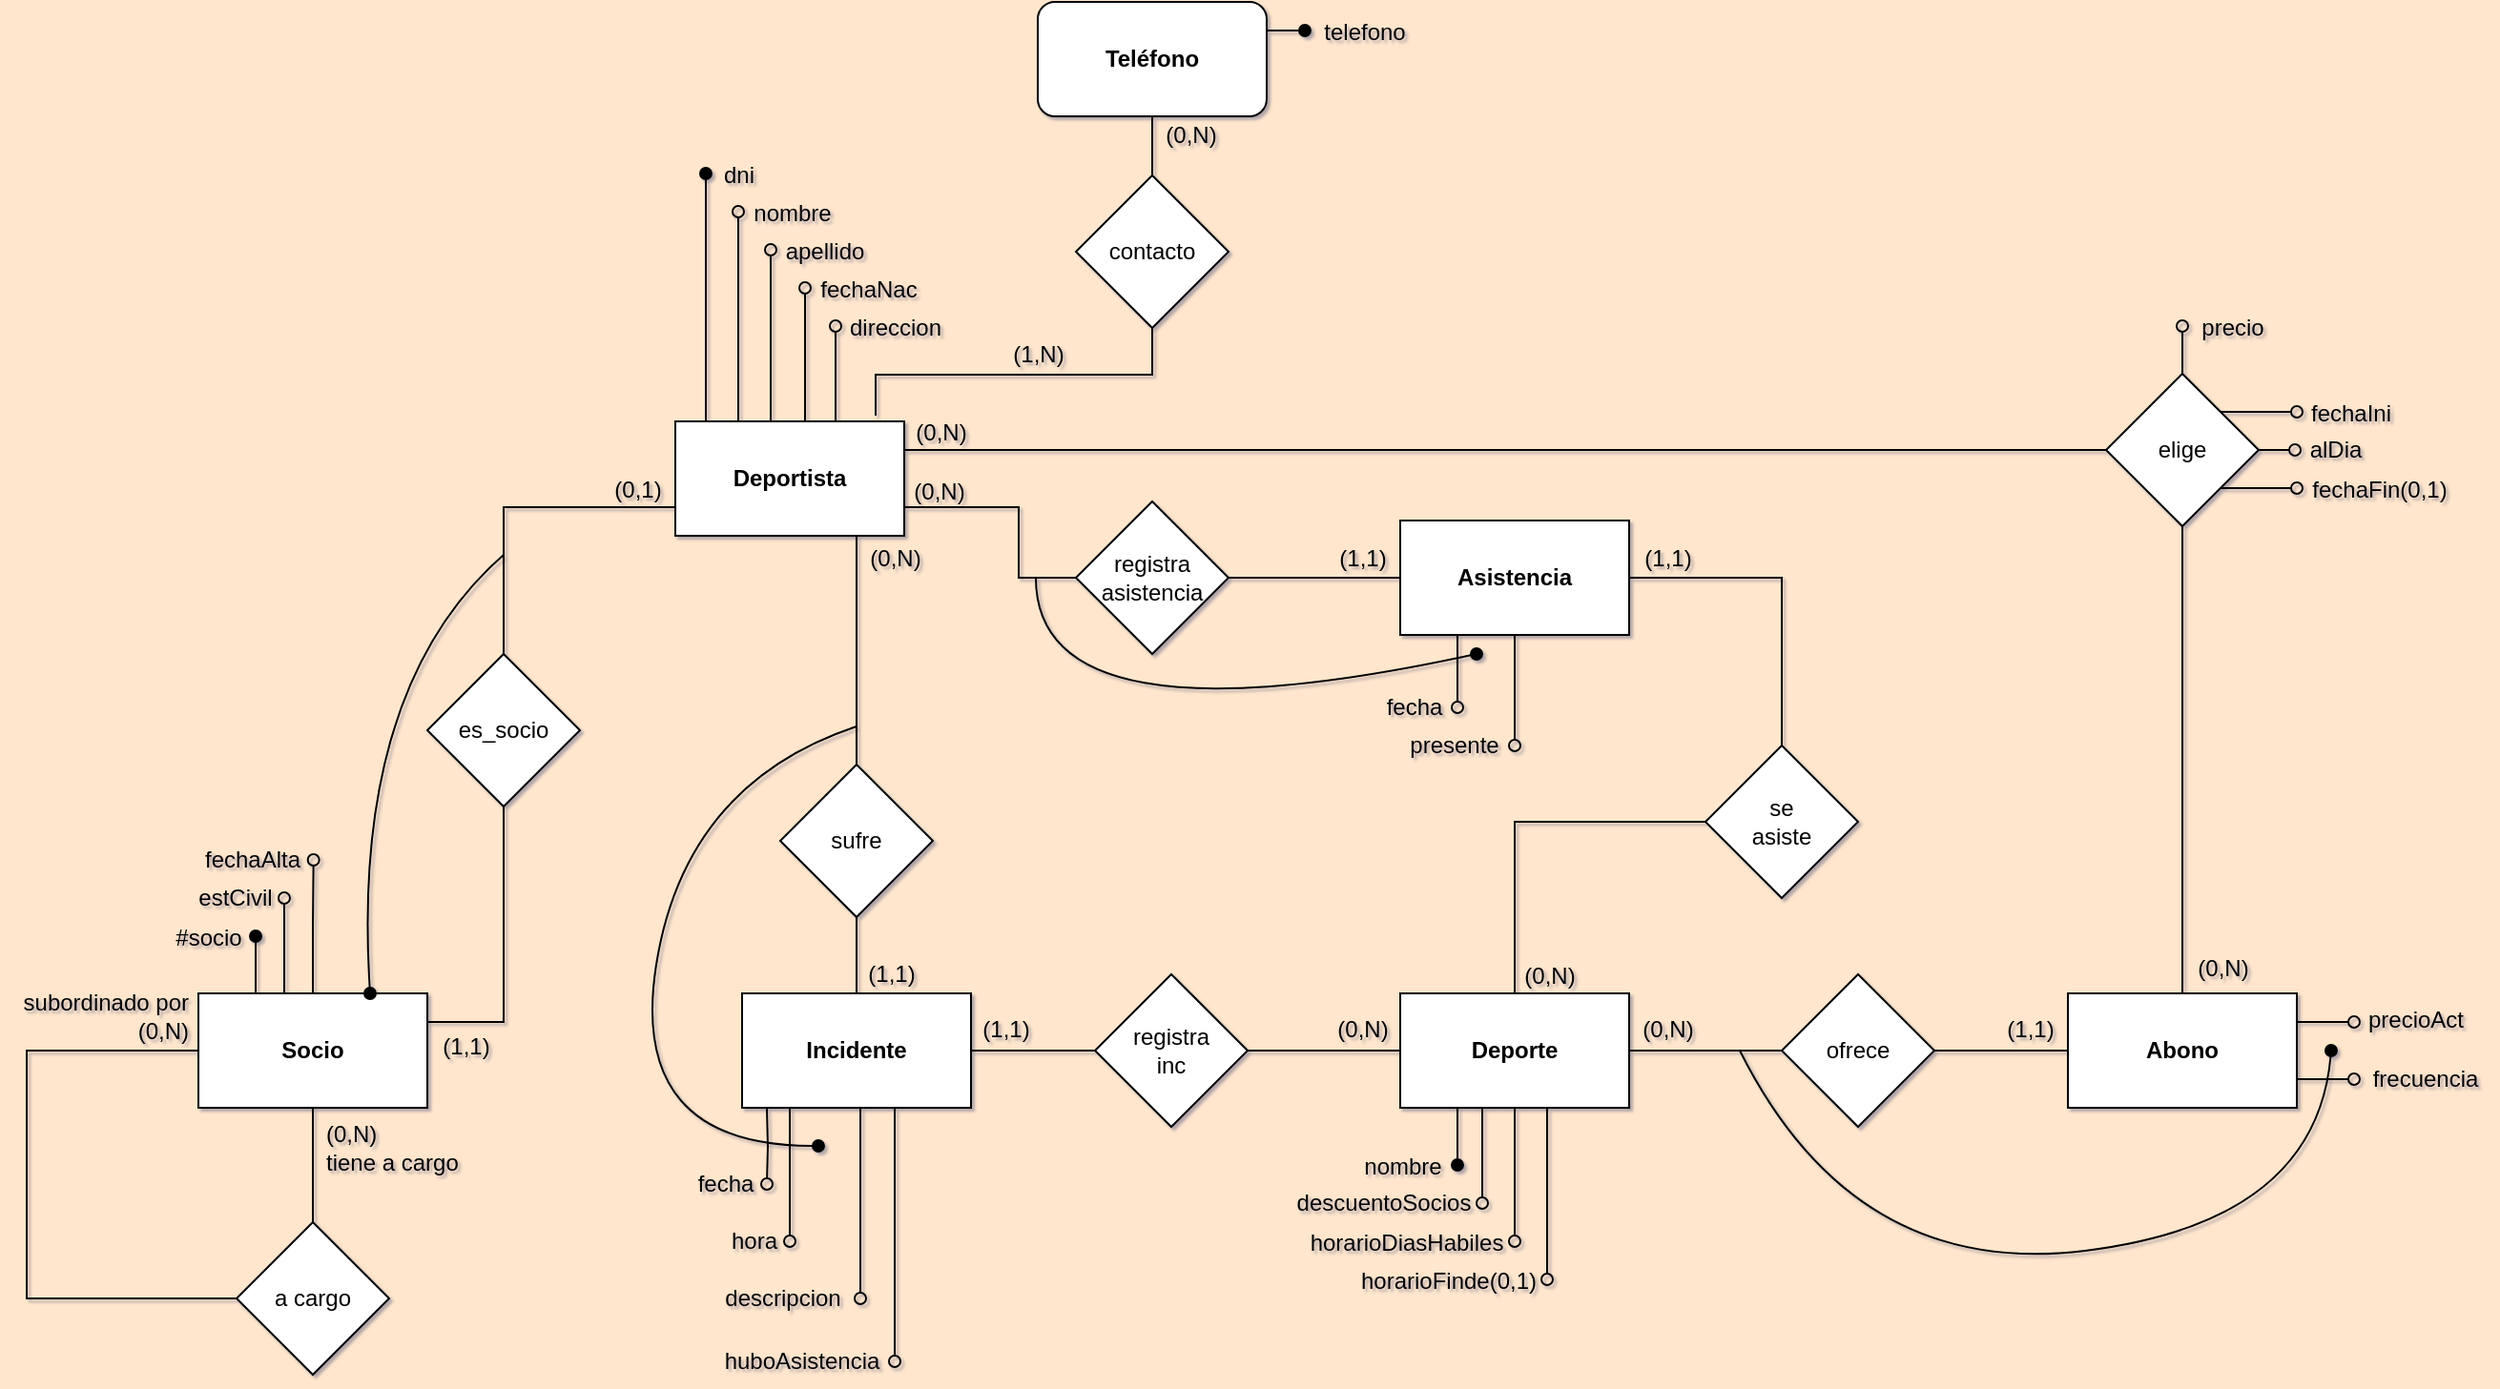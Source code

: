 <mxfile version="17.4.5" type="github">
  <diagram id="aZ-RkdxX37te03Kyhl2v" name="Page-1">
    <mxGraphModel dx="1695" dy="1696" grid="1" gridSize="10" guides="1" tooltips="1" connect="1" arrows="1" fold="1" page="1" pageScale="1" pageWidth="827" pageHeight="1169" background="#FFE6CC" math="0" shadow="1">
      <root>
        <mxCell id="0" />
        <mxCell id="1" parent="0" />
        <mxCell id="NjkIJJx4XkOsDXoigJjG-4" style="edgeStyle=orthogonalEdgeStyle;rounded=0;orthogonalLoop=1;jettySize=auto;html=1;exitX=0.5;exitY=1;exitDx=0;exitDy=0;entryX=0.5;entryY=0;entryDx=0;entryDy=0;endArrow=none;endFill=0;" parent="1" source="NjkIJJx4XkOsDXoigJjG-1" target="NjkIJJx4XkOsDXoigJjG-2" edge="1">
          <mxGeometry relative="1" as="geometry" />
        </mxCell>
        <mxCell id="NjkIJJx4XkOsDXoigJjG-64" style="edgeStyle=orthogonalEdgeStyle;rounded=0;orthogonalLoop=1;jettySize=auto;html=1;exitX=0.25;exitY=0;exitDx=0;exitDy=0;endArrow=oval;endFill=1;" parent="1" source="NjkIJJx4XkOsDXoigJjG-1" edge="1">
          <mxGeometry relative="1" as="geometry">
            <mxPoint x="80" y="90" as="targetPoint" />
          </mxGeometry>
        </mxCell>
        <mxCell id="NjkIJJx4XkOsDXoigJjG-66" style="edgeStyle=orthogonalEdgeStyle;rounded=0;orthogonalLoop=1;jettySize=auto;html=1;exitX=0.5;exitY=0;exitDx=0;exitDy=0;endArrow=oval;endFill=0;" parent="1" edge="1">
          <mxGeometry relative="1" as="geometry">
            <mxPoint x="95" y="70" as="targetPoint" />
            <mxPoint x="95" y="120" as="sourcePoint" />
          </mxGeometry>
        </mxCell>
        <mxCell id="NjkIJJx4XkOsDXoigJjG-67" style="edgeStyle=orthogonalEdgeStyle;rounded=0;orthogonalLoop=1;jettySize=auto;html=1;exitX=0.5;exitY=0;exitDx=0;exitDy=0;endArrow=oval;endFill=0;" parent="1" source="NjkIJJx4XkOsDXoigJjG-1" edge="1">
          <mxGeometry relative="1" as="geometry">
            <mxPoint x="110.333" y="50" as="targetPoint" />
          </mxGeometry>
        </mxCell>
        <mxCell id="NjkIJJx4XkOsDXoigJjG-1" value="Socio" style="rounded=0;whiteSpace=wrap;html=1;fontStyle=1" parent="1" vertex="1">
          <mxGeometry x="50" y="120" width="120" height="60" as="geometry" />
        </mxCell>
        <mxCell id="NjkIJJx4XkOsDXoigJjG-3" style="edgeStyle=orthogonalEdgeStyle;rounded=0;orthogonalLoop=1;jettySize=auto;html=1;exitX=0;exitY=0.5;exitDx=0;exitDy=0;entryX=0;entryY=0.5;entryDx=0;entryDy=0;endArrow=none;endFill=0;" parent="1" source="NjkIJJx4XkOsDXoigJjG-2" target="NjkIJJx4XkOsDXoigJjG-1" edge="1">
          <mxGeometry relative="1" as="geometry">
            <Array as="points">
              <mxPoint x="-40" y="280" />
              <mxPoint x="-40" y="150" />
            </Array>
          </mxGeometry>
        </mxCell>
        <mxCell id="NjkIJJx4XkOsDXoigJjG-2" value="a cargo" style="rhombus;whiteSpace=wrap;html=1;" parent="1" vertex="1">
          <mxGeometry x="70" y="240" width="80" height="80" as="geometry" />
        </mxCell>
        <mxCell id="NjkIJJx4XkOsDXoigJjG-19" style="edgeStyle=orthogonalEdgeStyle;rounded=0;orthogonalLoop=1;jettySize=auto;html=1;exitX=1;exitY=0.5;exitDx=0;exitDy=0;entryX=0;entryY=0.5;entryDx=0;entryDy=0;endArrow=none;endFill=0;" parent="1" source="NjkIJJx4XkOsDXoigJjG-5" target="NjkIJJx4XkOsDXoigJjG-18" edge="1">
          <mxGeometry relative="1" as="geometry" />
        </mxCell>
        <mxCell id="NjkIJJx4XkOsDXoigJjG-73" style="edgeStyle=orthogonalEdgeStyle;rounded=0;orthogonalLoop=1;jettySize=auto;html=1;exitX=0.25;exitY=1;exitDx=0;exitDy=0;endArrow=oval;endFill=1;" parent="1" source="NjkIJJx4XkOsDXoigJjG-5" edge="1">
          <mxGeometry relative="1" as="geometry">
            <mxPoint x="710" y="210" as="targetPoint" />
          </mxGeometry>
        </mxCell>
        <mxCell id="NjkIJJx4XkOsDXoigJjG-74" style="edgeStyle=orthogonalEdgeStyle;rounded=0;orthogonalLoop=1;jettySize=auto;html=1;exitX=0.5;exitY=1;exitDx=0;exitDy=0;endArrow=oval;endFill=0;" parent="1" edge="1">
          <mxGeometry relative="1" as="geometry">
            <mxPoint x="723" y="230" as="targetPoint" />
            <mxPoint x="723" y="180" as="sourcePoint" />
          </mxGeometry>
        </mxCell>
        <mxCell id="NjkIJJx4XkOsDXoigJjG-76" style="edgeStyle=orthogonalEdgeStyle;rounded=0;orthogonalLoop=1;jettySize=auto;html=1;exitX=0.5;exitY=1;exitDx=0;exitDy=0;endArrow=oval;endFill=0;" parent="1" source="NjkIJJx4XkOsDXoigJjG-5" edge="1">
          <mxGeometry relative="1" as="geometry">
            <mxPoint x="740" y="250" as="targetPoint" />
          </mxGeometry>
        </mxCell>
        <mxCell id="NjkIJJx4XkOsDXoigJjG-77" style="edgeStyle=orthogonalEdgeStyle;rounded=0;orthogonalLoop=1;jettySize=auto;html=1;exitX=0.75;exitY=1;exitDx=0;exitDy=0;endArrow=oval;endFill=0;" parent="1" edge="1">
          <mxGeometry relative="1" as="geometry">
            <mxPoint x="757" y="270" as="targetPoint" />
            <mxPoint x="757" y="180" as="sourcePoint" />
          </mxGeometry>
        </mxCell>
        <mxCell id="NjkIJJx4XkOsDXoigJjG-5" value="Deporte" style="rounded=0;whiteSpace=wrap;html=1;fontStyle=1" parent="1" vertex="1">
          <mxGeometry x="680" y="120" width="120" height="60" as="geometry" />
        </mxCell>
        <mxCell id="NjkIJJx4XkOsDXoigJjG-33" style="edgeStyle=orthogonalEdgeStyle;rounded=0;orthogonalLoop=1;jettySize=auto;html=1;exitX=0.25;exitY=0;exitDx=0;exitDy=0;endArrow=oval;endFill=0;" parent="1" edge="1">
          <mxGeometry relative="1" as="geometry">
            <mxPoint x="333" y="-290" as="targetPoint" />
            <mxPoint x="333" y="-180" as="sourcePoint" />
          </mxGeometry>
        </mxCell>
        <mxCell id="NjkIJJx4XkOsDXoigJjG-34" style="edgeStyle=orthogonalEdgeStyle;rounded=0;orthogonalLoop=1;jettySize=auto;html=1;exitX=0.5;exitY=0;exitDx=0;exitDy=0;endArrow=oval;endFill=0;" parent="1" edge="1">
          <mxGeometry relative="1" as="geometry">
            <mxPoint x="350" y="-270" as="targetPoint" />
            <mxPoint x="350" y="-180" as="sourcePoint" />
          </mxGeometry>
        </mxCell>
        <mxCell id="NjkIJJx4XkOsDXoigJjG-35" style="edgeStyle=orthogonalEdgeStyle;rounded=0;orthogonalLoop=1;jettySize=auto;html=1;exitX=0.75;exitY=0;exitDx=0;exitDy=0;endArrow=oval;endFill=0;" parent="1" edge="1">
          <mxGeometry relative="1" as="geometry">
            <mxPoint x="368" y="-250" as="targetPoint" />
            <mxPoint x="368" y="-180" as="sourcePoint" />
          </mxGeometry>
        </mxCell>
        <mxCell id="NjkIJJx4XkOsDXoigJjG-36" style="edgeStyle=orthogonalEdgeStyle;rounded=0;orthogonalLoop=1;jettySize=auto;html=1;exitX=0.75;exitY=0;exitDx=0;exitDy=0;endArrow=oval;endFill=0;" parent="1" edge="1">
          <mxGeometry relative="1" as="geometry">
            <mxPoint x="384" y="-230" as="targetPoint" />
            <mxPoint x="384" y="-180" as="sourcePoint" />
          </mxGeometry>
        </mxCell>
        <mxCell id="NjkIJJx4XkOsDXoigJjG-39" style="edgeStyle=orthogonalEdgeStyle;rounded=0;orthogonalLoop=1;jettySize=auto;html=1;exitX=0.25;exitY=0;exitDx=0;exitDy=0;endArrow=oval;endFill=1;" parent="1" edge="1">
          <mxGeometry relative="1" as="geometry">
            <mxPoint x="316" y="-310" as="targetPoint" />
            <mxPoint x="316" y="-180" as="sourcePoint" />
          </mxGeometry>
        </mxCell>
        <mxCell id="gW_TF46UO1nkRzbtnkVs-7" style="edgeStyle=orthogonalEdgeStyle;rounded=0;orthogonalLoop=1;jettySize=auto;html=1;exitX=1;exitY=0.75;exitDx=0;exitDy=0;entryX=0;entryY=0.5;entryDx=0;entryDy=0;endArrow=none;endFill=0;" parent="1" source="NjkIJJx4XkOsDXoigJjG-6" target="gW_TF46UO1nkRzbtnkVs-5" edge="1">
          <mxGeometry relative="1" as="geometry">
            <Array as="points">
              <mxPoint x="480" y="-135" />
              <mxPoint x="480" y="-98" />
            </Array>
          </mxGeometry>
        </mxCell>
        <mxCell id="Ja-qtVXMCbz8KBWNLJAP-2" style="edgeStyle=orthogonalEdgeStyle;rounded=0;orthogonalLoop=1;jettySize=auto;html=1;exitX=0;exitY=0.75;exitDx=0;exitDy=0;entryX=0.5;entryY=0;entryDx=0;entryDy=0;endArrow=none;endFill=0;" parent="1" source="NjkIJJx4XkOsDXoigJjG-6" target="Ja-qtVXMCbz8KBWNLJAP-1" edge="1">
          <mxGeometry relative="1" as="geometry" />
        </mxCell>
        <mxCell id="NjkIJJx4XkOsDXoigJjG-6" value="Deportista" style="rounded=0;whiteSpace=wrap;html=1;fontStyle=1" parent="1" vertex="1">
          <mxGeometry x="300" y="-180" width="120" height="60" as="geometry" />
        </mxCell>
        <mxCell id="NjkIJJx4XkOsDXoigJjG-16" style="edgeStyle=orthogonalEdgeStyle;rounded=0;orthogonalLoop=1;jettySize=auto;html=1;entryX=1;entryY=0.25;entryDx=0;entryDy=0;endArrow=none;endFill=0;exitX=0;exitY=0.5;exitDx=0;exitDy=0;" parent="1" source="NjkIJJx4XkOsDXoigJjG-21" target="NjkIJJx4XkOsDXoigJjG-6" edge="1">
          <mxGeometry relative="1" as="geometry">
            <mxPoint x="800" y="-150" as="sourcePoint" />
          </mxGeometry>
        </mxCell>
        <mxCell id="NjkIJJx4XkOsDXoigJjG-84" style="edgeStyle=orthogonalEdgeStyle;rounded=0;orthogonalLoop=1;jettySize=auto;html=1;exitX=1;exitY=0.25;exitDx=0;exitDy=0;endArrow=oval;endFill=0;" parent="1" source="NjkIJJx4XkOsDXoigJjG-17" edge="1">
          <mxGeometry relative="1" as="geometry">
            <mxPoint x="1180" y="135" as="targetPoint" />
          </mxGeometry>
        </mxCell>
        <mxCell id="NjkIJJx4XkOsDXoigJjG-85" style="edgeStyle=orthogonalEdgeStyle;rounded=0;orthogonalLoop=1;jettySize=auto;html=1;exitX=1;exitY=0.75;exitDx=0;exitDy=0;endArrow=oval;endFill=0;" parent="1" source="NjkIJJx4XkOsDXoigJjG-17" edge="1">
          <mxGeometry relative="1" as="geometry">
            <mxPoint x="1180" y="165" as="targetPoint" />
          </mxGeometry>
        </mxCell>
        <mxCell id="NjkIJJx4XkOsDXoigJjG-17" value="Abono" style="rounded=0;whiteSpace=wrap;html=1;fontStyle=1" parent="1" vertex="1">
          <mxGeometry x="1030" y="120" width="120" height="60" as="geometry" />
        </mxCell>
        <mxCell id="NjkIJJx4XkOsDXoigJjG-20" style="edgeStyle=orthogonalEdgeStyle;rounded=0;orthogonalLoop=1;jettySize=auto;html=1;exitX=1;exitY=0.5;exitDx=0;exitDy=0;entryX=0;entryY=0.5;entryDx=0;entryDy=0;endArrow=none;endFill=0;" parent="1" source="NjkIJJx4XkOsDXoigJjG-18" target="NjkIJJx4XkOsDXoigJjG-17" edge="1">
          <mxGeometry relative="1" as="geometry" />
        </mxCell>
        <mxCell id="NjkIJJx4XkOsDXoigJjG-18" value="ofrece" style="rhombus;whiteSpace=wrap;html=1;" parent="1" vertex="1">
          <mxGeometry x="880" y="110" width="80" height="80" as="geometry" />
        </mxCell>
        <mxCell id="NjkIJJx4XkOsDXoigJjG-23" style="edgeStyle=orthogonalEdgeStyle;rounded=0;orthogonalLoop=1;jettySize=auto;html=1;exitX=0.5;exitY=1;exitDx=0;exitDy=0;entryX=0.5;entryY=0;entryDx=0;entryDy=0;endArrow=none;endFill=0;" parent="1" source="NjkIJJx4XkOsDXoigJjG-21" target="NjkIJJx4XkOsDXoigJjG-17" edge="1">
          <mxGeometry relative="1" as="geometry" />
        </mxCell>
        <mxCell id="gW_TF46UO1nkRzbtnkVs-27" style="edgeStyle=orthogonalEdgeStyle;rounded=0;orthogonalLoop=1;jettySize=auto;html=1;exitX=1;exitY=0;exitDx=0;exitDy=0;endArrow=oval;endFill=0;" parent="1" source="NjkIJJx4XkOsDXoigJjG-21" edge="1">
          <mxGeometry relative="1" as="geometry">
            <mxPoint x="1150" y="-185" as="targetPoint" />
          </mxGeometry>
        </mxCell>
        <mxCell id="gW_TF46UO1nkRzbtnkVs-30" style="edgeStyle=orthogonalEdgeStyle;rounded=0;orthogonalLoop=1;jettySize=auto;html=1;exitX=1;exitY=1;exitDx=0;exitDy=0;endArrow=oval;endFill=0;" parent="1" source="NjkIJJx4XkOsDXoigJjG-21" edge="1">
          <mxGeometry relative="1" as="geometry">
            <mxPoint x="1150" y="-145" as="targetPoint" />
          </mxGeometry>
        </mxCell>
        <mxCell id="gW_TF46UO1nkRzbtnkVs-32" style="edgeStyle=orthogonalEdgeStyle;rounded=0;orthogonalLoop=1;jettySize=auto;html=1;exitX=1;exitY=0.5;exitDx=0;exitDy=0;entryX=0.017;entryY=1.45;entryDx=0;entryDy=0;entryPerimeter=0;endArrow=oval;endFill=0;" parent="1" source="NjkIJJx4XkOsDXoigJjG-21" target="gW_TF46UO1nkRzbtnkVs-29" edge="1">
          <mxGeometry relative="1" as="geometry" />
        </mxCell>
        <mxCell id="mlXwN7vqcNlJ6GEvy8nh-1" style="edgeStyle=orthogonalEdgeStyle;rounded=0;orthogonalLoop=1;jettySize=auto;html=1;exitX=0.5;exitY=0;exitDx=0;exitDy=0;endArrow=oval;endFill=0;" edge="1" parent="1" source="NjkIJJx4XkOsDXoigJjG-21">
          <mxGeometry relative="1" as="geometry">
            <mxPoint x="1090" y="-230" as="targetPoint" />
          </mxGeometry>
        </mxCell>
        <mxCell id="NjkIJJx4XkOsDXoigJjG-21" value="elige" style="rhombus;whiteSpace=wrap;html=1;" parent="1" vertex="1">
          <mxGeometry x="1050" y="-205" width="80" height="80" as="geometry" />
        </mxCell>
        <mxCell id="NjkIJJx4XkOsDXoigJjG-29" style="edgeStyle=orthogonalEdgeStyle;rounded=0;orthogonalLoop=1;jettySize=auto;html=1;exitX=1;exitY=0.5;exitDx=0;exitDy=0;entryX=0;entryY=0.5;entryDx=0;entryDy=0;endArrow=none;endFill=0;" parent="1" source="NjkIJJx4XkOsDXoigJjG-24" target="NjkIJJx4XkOsDXoigJjG-28" edge="1">
          <mxGeometry relative="1" as="geometry" />
        </mxCell>
        <mxCell id="NjkIJJx4XkOsDXoigJjG-48" style="edgeStyle=orthogonalEdgeStyle;rounded=0;orthogonalLoop=1;jettySize=auto;html=1;exitX=0.25;exitY=1;exitDx=0;exitDy=0;endArrow=oval;endFill=0;" parent="1" edge="1">
          <mxGeometry relative="1" as="geometry">
            <mxPoint x="348" y="220" as="targetPoint" />
            <mxPoint x="348" y="180" as="sourcePoint" />
          </mxGeometry>
        </mxCell>
        <mxCell id="NjkIJJx4XkOsDXoigJjG-49" style="edgeStyle=orthogonalEdgeStyle;rounded=0;orthogonalLoop=1;jettySize=auto;html=1;exitX=0.5;exitY=1;exitDx=0;exitDy=0;endArrow=oval;endFill=0;" parent="1" edge="1">
          <mxGeometry relative="1" as="geometry">
            <mxPoint x="360" y="250" as="targetPoint" />
            <mxPoint x="360" y="180" as="sourcePoint" />
          </mxGeometry>
        </mxCell>
        <mxCell id="NjkIJJx4XkOsDXoigJjG-50" style="edgeStyle=orthogonalEdgeStyle;rounded=0;orthogonalLoop=1;jettySize=auto;html=1;exitX=0.75;exitY=1;exitDx=0;exitDy=0;endArrow=oval;endFill=0;" parent="1" edge="1">
          <mxGeometry relative="1" as="geometry">
            <mxPoint x="397" y="280" as="targetPoint" />
            <mxPoint x="397" y="180" as="sourcePoint" />
          </mxGeometry>
        </mxCell>
        <mxCell id="NjkIJJx4XkOsDXoigJjG-51" style="edgeStyle=orthogonalEdgeStyle;rounded=0;orthogonalLoop=1;jettySize=auto;html=1;exitX=0.75;exitY=1;exitDx=0;exitDy=0;endArrow=oval;endFill=0;" parent="1" edge="1">
          <mxGeometry relative="1" as="geometry">
            <mxPoint x="415" y="313" as="targetPoint" />
            <mxPoint x="415" y="173" as="sourcePoint" />
          </mxGeometry>
        </mxCell>
        <mxCell id="NjkIJJx4XkOsDXoigJjG-24" value="Incidente" style="rounded=0;whiteSpace=wrap;html=1;fontStyle=1" parent="1" vertex="1">
          <mxGeometry x="335" y="120" width="120" height="60" as="geometry" />
        </mxCell>
        <mxCell id="NjkIJJx4XkOsDXoigJjG-26" style="edgeStyle=orthogonalEdgeStyle;rounded=0;orthogonalLoop=1;jettySize=auto;html=1;exitX=0.5;exitY=1;exitDx=0;exitDy=0;entryX=0.5;entryY=0;entryDx=0;entryDy=0;endArrow=none;endFill=0;" parent="1" source="NjkIJJx4XkOsDXoigJjG-25" target="NjkIJJx4XkOsDXoigJjG-24" edge="1">
          <mxGeometry relative="1" as="geometry" />
        </mxCell>
        <mxCell id="NjkIJJx4XkOsDXoigJjG-27" style="edgeStyle=orthogonalEdgeStyle;rounded=0;orthogonalLoop=1;jettySize=auto;html=1;exitX=0.5;exitY=0;exitDx=0;exitDy=0;entryX=0.5;entryY=1;entryDx=0;entryDy=0;endArrow=none;endFill=0;" parent="1" source="NjkIJJx4XkOsDXoigJjG-25" edge="1">
          <mxGeometry relative="1" as="geometry">
            <mxPoint x="395" y="-120" as="targetPoint" />
          </mxGeometry>
        </mxCell>
        <mxCell id="NjkIJJx4XkOsDXoigJjG-25" value="sufre" style="rhombus;whiteSpace=wrap;html=1;" parent="1" vertex="1">
          <mxGeometry x="355" width="80" height="80" as="geometry" />
        </mxCell>
        <mxCell id="NjkIJJx4XkOsDXoigJjG-30" style="edgeStyle=orthogonalEdgeStyle;rounded=0;orthogonalLoop=1;jettySize=auto;html=1;exitX=1;exitY=0.5;exitDx=0;exitDy=0;entryX=0;entryY=0.5;entryDx=0;entryDy=0;endArrow=none;endFill=0;" parent="1" source="NjkIJJx4XkOsDXoigJjG-28" target="NjkIJJx4XkOsDXoigJjG-5" edge="1">
          <mxGeometry relative="1" as="geometry" />
        </mxCell>
        <mxCell id="NjkIJJx4XkOsDXoigJjG-28" value="registra&lt;br&gt;inc" style="rhombus;whiteSpace=wrap;html=1;" parent="1" vertex="1">
          <mxGeometry x="520" y="110" width="80" height="80" as="geometry" />
        </mxCell>
        <mxCell id="NjkIJJx4XkOsDXoigJjG-40" value="dni" style="text;html=1;align=center;verticalAlign=middle;resizable=0;points=[];autosize=1;strokeColor=none;fillColor=none;" parent="1" vertex="1">
          <mxGeometry x="318" y="-319" width="30" height="20" as="geometry" />
        </mxCell>
        <mxCell id="NjkIJJx4XkOsDXoigJjG-41" value="nombre" style="text;html=1;align=center;verticalAlign=middle;resizable=0;points=[];autosize=1;strokeColor=none;fillColor=none;" parent="1" vertex="1">
          <mxGeometry x="331" y="-299" width="60" height="20" as="geometry" />
        </mxCell>
        <mxCell id="NjkIJJx4XkOsDXoigJjG-42" value="apellido" style="text;html=1;align=center;verticalAlign=middle;resizable=0;points=[];autosize=1;strokeColor=none;fillColor=none;" parent="1" vertex="1">
          <mxGeometry x="348" y="-279" width="60" height="20" as="geometry" />
        </mxCell>
        <mxCell id="NjkIJJx4XkOsDXoigJjG-43" value="fechaNac" style="text;html=1;align=center;verticalAlign=middle;resizable=0;points=[];autosize=1;strokeColor=none;fillColor=none;" parent="1" vertex="1">
          <mxGeometry x="366" y="-259" width="70" height="20" as="geometry" />
        </mxCell>
        <mxCell id="NjkIJJx4XkOsDXoigJjG-44" value="direccion" style="text;html=1;align=center;verticalAlign=middle;resizable=0;points=[];autosize=1;strokeColor=none;fillColor=none;" parent="1" vertex="1">
          <mxGeometry x="385" y="-239" width="60" height="20" as="geometry" />
        </mxCell>
        <mxCell id="NjkIJJx4XkOsDXoigJjG-46" value="(0,N)" style="text;html=1;align=center;verticalAlign=middle;resizable=0;points=[];autosize=1;strokeColor=none;fillColor=none;" parent="1" vertex="1">
          <mxGeometry x="395" y="-118" width="40" height="20" as="geometry" />
        </mxCell>
        <mxCell id="NjkIJJx4XkOsDXoigJjG-47" value="(1,1)" style="text;html=1;align=center;verticalAlign=middle;resizable=0;points=[];autosize=1;strokeColor=none;fillColor=none;" parent="1" vertex="1">
          <mxGeometry x="393" y="100" width="40" height="20" as="geometry" />
        </mxCell>
        <mxCell id="NjkIJJx4XkOsDXoigJjG-52" value="fecha" style="text;html=1;align=center;verticalAlign=middle;resizable=0;points=[];autosize=1;strokeColor=none;fillColor=none;" parent="1" vertex="1">
          <mxGeometry x="306" y="210" width="40" height="20" as="geometry" />
        </mxCell>
        <mxCell id="NjkIJJx4XkOsDXoigJjG-53" value="hora" style="text;html=1;align=center;verticalAlign=middle;resizable=0;points=[];autosize=1;strokeColor=none;fillColor=none;" parent="1" vertex="1">
          <mxGeometry x="321" y="240" width="40" height="20" as="geometry" />
        </mxCell>
        <mxCell id="NjkIJJx4XkOsDXoigJjG-55" value="descripcion" style="text;html=1;align=center;verticalAlign=middle;resizable=0;points=[];autosize=1;strokeColor=none;fillColor=none;" parent="1" vertex="1">
          <mxGeometry x="316" y="270" width="80" height="20" as="geometry" />
        </mxCell>
        <mxCell id="NjkIJJx4XkOsDXoigJjG-56" value="huboAsistencia" style="text;html=1;align=center;verticalAlign=middle;resizable=0;points=[];autosize=1;strokeColor=none;fillColor=none;" parent="1" vertex="1">
          <mxGeometry x="316" y="303" width="100" height="20" as="geometry" />
        </mxCell>
        <mxCell id="NjkIJJx4XkOsDXoigJjG-57" value="" style="curved=1;endArrow=oval;html=1;rounded=0;endFill=1;" parent="1" edge="1">
          <mxGeometry width="50" height="50" relative="1" as="geometry">
            <mxPoint x="395" y="-20" as="sourcePoint" />
            <mxPoint x="375" y="200" as="targetPoint" />
            <Array as="points">
              <mxPoint x="305" y="10" />
              <mxPoint x="275" y="200" />
            </Array>
          </mxGeometry>
        </mxCell>
        <mxCell id="NjkIJJx4XkOsDXoigJjG-58" value="(1,1)" style="text;html=1;align=center;verticalAlign=middle;resizable=0;points=[];autosize=1;strokeColor=none;fillColor=none;" parent="1" vertex="1">
          <mxGeometry x="453" y="129" width="40" height="20" as="geometry" />
        </mxCell>
        <mxCell id="NjkIJJx4XkOsDXoigJjG-61" value="(0,N)" style="text;html=1;align=center;verticalAlign=middle;resizable=0;points=[];autosize=1;strokeColor=none;fillColor=none;" parent="1" vertex="1">
          <mxGeometry x="640" y="129" width="40" height="20" as="geometry" />
        </mxCell>
        <mxCell id="NjkIJJx4XkOsDXoigJjG-68" value="#socio" style="text;html=1;align=center;verticalAlign=middle;resizable=0;points=[];autosize=1;strokeColor=none;fillColor=none;" parent="1" vertex="1">
          <mxGeometry x="30" y="81" width="50" height="20" as="geometry" />
        </mxCell>
        <mxCell id="NjkIJJx4XkOsDXoigJjG-69" value="estCivil" style="text;html=1;align=center;verticalAlign=middle;resizable=0;points=[];autosize=1;strokeColor=none;fillColor=none;" parent="1" vertex="1">
          <mxGeometry x="44" y="60" width="50" height="20" as="geometry" />
        </mxCell>
        <mxCell id="NjkIJJx4XkOsDXoigJjG-70" value="fechaAlta" style="text;html=1;align=center;verticalAlign=middle;resizable=0;points=[];autosize=1;strokeColor=none;fillColor=none;" parent="1" vertex="1">
          <mxGeometry x="43" y="40" width="70" height="20" as="geometry" />
        </mxCell>
        <mxCell id="NjkIJJx4XkOsDXoigJjG-71" value="(0,N)&lt;br&gt;tiene a cargo" style="text;html=1;align=left;verticalAlign=middle;resizable=0;points=[];autosize=1;strokeColor=none;fillColor=none;" parent="1" vertex="1">
          <mxGeometry x="115" y="186" width="80" height="30" as="geometry" />
        </mxCell>
        <mxCell id="NjkIJJx4XkOsDXoigJjG-72" value="subordinado por&lt;br&gt;(0,N)" style="text;html=1;align=right;verticalAlign=middle;resizable=0;points=[];autosize=1;strokeColor=none;fillColor=none;" parent="1" vertex="1">
          <mxGeometry x="-54" y="117" width="100" height="30" as="geometry" />
        </mxCell>
        <mxCell id="NjkIJJx4XkOsDXoigJjG-78" value="nombre" style="text;html=1;align=center;verticalAlign=middle;resizable=0;points=[];autosize=1;strokeColor=none;fillColor=none;" parent="1" vertex="1">
          <mxGeometry x="651" y="201" width="60" height="20" as="geometry" />
        </mxCell>
        <mxCell id="NjkIJJx4XkOsDXoigJjG-79" value="descuentoSocios" style="text;html=1;align=center;verticalAlign=middle;resizable=0;points=[];autosize=1;strokeColor=none;fillColor=none;" parent="1" vertex="1">
          <mxGeometry x="616" y="220" width="110" height="20" as="geometry" />
        </mxCell>
        <mxCell id="NjkIJJx4XkOsDXoigJjG-80" value="horarioDiasHabiles" style="text;html=1;align=center;verticalAlign=middle;resizable=0;points=[];autosize=1;strokeColor=none;fillColor=none;" parent="1" vertex="1">
          <mxGeometry x="623" y="241" width="120" height="20" as="geometry" />
        </mxCell>
        <mxCell id="NjkIJJx4XkOsDXoigJjG-81" value="horarioFinde(0,1)" style="text;html=1;align=center;verticalAlign=middle;resizable=0;points=[];autosize=1;strokeColor=none;fillColor=none;" parent="1" vertex="1">
          <mxGeometry x="650" y="261" width="110" height="20" as="geometry" />
        </mxCell>
        <mxCell id="NjkIJJx4XkOsDXoigJjG-82" value="(0,N)" style="text;html=1;align=center;verticalAlign=middle;resizable=0;points=[];autosize=1;strokeColor=none;fillColor=none;" parent="1" vertex="1">
          <mxGeometry x="800" y="129" width="40" height="20" as="geometry" />
        </mxCell>
        <mxCell id="NjkIJJx4XkOsDXoigJjG-83" value="(1,1)" style="text;html=1;align=center;verticalAlign=middle;resizable=0;points=[];autosize=1;strokeColor=none;fillColor=none;" parent="1" vertex="1">
          <mxGeometry x="990" y="129" width="40" height="20" as="geometry" />
        </mxCell>
        <mxCell id="NjkIJJx4XkOsDXoigJjG-86" value="frecuencia" style="text;html=1;align=center;verticalAlign=middle;resizable=0;points=[];autosize=1;strokeColor=none;fillColor=none;" parent="1" vertex="1">
          <mxGeometry x="1182" y="155" width="70" height="20" as="geometry" />
        </mxCell>
        <mxCell id="NjkIJJx4XkOsDXoigJjG-87" value="precioAct" style="text;html=1;align=center;verticalAlign=middle;resizable=0;points=[];autosize=1;strokeColor=none;fillColor=none;" parent="1" vertex="1">
          <mxGeometry x="1177" y="124" width="70" height="20" as="geometry" />
        </mxCell>
        <mxCell id="NjkIJJx4XkOsDXoigJjG-88" value="" style="curved=1;endArrow=oval;html=1;rounded=0;endFill=1;" parent="1" edge="1">
          <mxGeometry width="50" height="50" relative="1" as="geometry">
            <mxPoint x="858" y="150" as="sourcePoint" />
            <mxPoint x="1168" y="150" as="targetPoint" />
            <Array as="points">
              <mxPoint x="918" y="270" />
              <mxPoint x="1160" y="240" />
            </Array>
          </mxGeometry>
        </mxCell>
        <mxCell id="NjkIJJx4XkOsDXoigJjG-90" value="(0,N)" style="text;html=1;align=center;verticalAlign=middle;resizable=0;points=[];autosize=1;strokeColor=none;fillColor=none;" parent="1" vertex="1">
          <mxGeometry x="419" y="-184" width="40" height="20" as="geometry" />
        </mxCell>
        <mxCell id="NjkIJJx4XkOsDXoigJjG-92" value="(0,N)" style="text;html=1;align=center;verticalAlign=middle;resizable=0;points=[];autosize=1;strokeColor=none;fillColor=none;" parent="1" vertex="1">
          <mxGeometry x="1091" y="97" width="40" height="20" as="geometry" />
        </mxCell>
        <mxCell id="gW_TF46UO1nkRzbtnkVs-18" style="edgeStyle=orthogonalEdgeStyle;rounded=0;orthogonalLoop=1;jettySize=auto;html=1;exitX=0.25;exitY=1;exitDx=0;exitDy=0;endArrow=oval;endFill=0;" parent="1" source="gW_TF46UO1nkRzbtnkVs-1" edge="1">
          <mxGeometry relative="1" as="geometry">
            <mxPoint x="710" y="-30" as="targetPoint" />
          </mxGeometry>
        </mxCell>
        <mxCell id="gW_TF46UO1nkRzbtnkVs-21" style="edgeStyle=orthogonalEdgeStyle;rounded=0;orthogonalLoop=1;jettySize=auto;html=1;exitX=0.5;exitY=1;exitDx=0;exitDy=0;endArrow=oval;endFill=0;" parent="1" source="gW_TF46UO1nkRzbtnkVs-1" edge="1">
          <mxGeometry relative="1" as="geometry">
            <mxPoint x="740" y="-10" as="targetPoint" />
          </mxGeometry>
        </mxCell>
        <mxCell id="gW_TF46UO1nkRzbtnkVs-1" value="Asistencia" style="rounded=0;whiteSpace=wrap;html=1;fontStyle=1" parent="1" vertex="1">
          <mxGeometry x="680" y="-128" width="120" height="60" as="geometry" />
        </mxCell>
        <mxCell id="gW_TF46UO1nkRzbtnkVs-4" style="edgeStyle=orthogonalEdgeStyle;rounded=0;orthogonalLoop=1;jettySize=auto;html=1;exitX=0;exitY=0.5;exitDx=0;exitDy=0;entryX=0.5;entryY=0;entryDx=0;entryDy=0;endArrow=none;endFill=0;" parent="1" source="gW_TF46UO1nkRzbtnkVs-2" target="NjkIJJx4XkOsDXoigJjG-5" edge="1">
          <mxGeometry relative="1" as="geometry" />
        </mxCell>
        <mxCell id="gW_TF46UO1nkRzbtnkVs-25" style="edgeStyle=orthogonalEdgeStyle;rounded=0;orthogonalLoop=1;jettySize=auto;html=1;exitX=0.5;exitY=0;exitDx=0;exitDy=0;entryX=1;entryY=0.5;entryDx=0;entryDy=0;endArrow=none;endFill=0;" parent="1" source="gW_TF46UO1nkRzbtnkVs-2" target="gW_TF46UO1nkRzbtnkVs-1" edge="1">
          <mxGeometry relative="1" as="geometry" />
        </mxCell>
        <mxCell id="gW_TF46UO1nkRzbtnkVs-2" value="se&lt;br&gt;asiste" style="rhombus;whiteSpace=wrap;html=1;" parent="1" vertex="1">
          <mxGeometry x="840" y="-10" width="80" height="80" as="geometry" />
        </mxCell>
        <mxCell id="gW_TF46UO1nkRzbtnkVs-16" style="edgeStyle=orthogonalEdgeStyle;rounded=0;orthogonalLoop=1;jettySize=auto;html=1;exitX=1;exitY=0.5;exitDx=0;exitDy=0;entryX=0;entryY=0.5;entryDx=0;entryDy=0;endArrow=none;endFill=0;" parent="1" source="gW_TF46UO1nkRzbtnkVs-5" target="gW_TF46UO1nkRzbtnkVs-1" edge="1">
          <mxGeometry relative="1" as="geometry" />
        </mxCell>
        <mxCell id="gW_TF46UO1nkRzbtnkVs-5" value="registra&lt;br&gt;asistencia" style="rhombus;whiteSpace=wrap;html=1;" parent="1" vertex="1">
          <mxGeometry x="510" y="-138" width="80" height="80" as="geometry" />
        </mxCell>
        <mxCell id="gW_TF46UO1nkRzbtnkVs-8" value="(0,N)" style="text;html=1;align=center;verticalAlign=middle;resizable=0;points=[];autosize=1;strokeColor=none;fillColor=none;" parent="1" vertex="1">
          <mxGeometry x="418" y="-153" width="40" height="20" as="geometry" />
        </mxCell>
        <mxCell id="gW_TF46UO1nkRzbtnkVs-9" value="(1,1)" style="text;html=1;align=center;verticalAlign=middle;resizable=0;points=[];autosize=1;strokeColor=none;fillColor=none;" parent="1" vertex="1">
          <mxGeometry x="640" y="-118" width="40" height="20" as="geometry" />
        </mxCell>
        <mxCell id="gW_TF46UO1nkRzbtnkVs-10" value="(1,1)" style="text;html=1;align=center;verticalAlign=middle;resizable=0;points=[];autosize=1;strokeColor=none;fillColor=none;" parent="1" vertex="1">
          <mxGeometry x="800" y="-118" width="40" height="20" as="geometry" />
        </mxCell>
        <mxCell id="gW_TF46UO1nkRzbtnkVs-15" value="(0,N)" style="text;html=1;align=center;verticalAlign=middle;resizable=0;points=[];autosize=1;strokeColor=none;fillColor=none;" parent="1" vertex="1">
          <mxGeometry x="738" y="101" width="40" height="20" as="geometry" />
        </mxCell>
        <mxCell id="gW_TF46UO1nkRzbtnkVs-19" value="fecha" style="text;html=1;align=center;verticalAlign=middle;resizable=0;points=[];autosize=1;strokeColor=none;fillColor=none;" parent="1" vertex="1">
          <mxGeometry x="667" y="-40" width="40" height="20" as="geometry" />
        </mxCell>
        <mxCell id="gW_TF46UO1nkRzbtnkVs-20" value="" style="curved=1;endArrow=oval;html=1;rounded=0;endFill=1;" parent="1" edge="1">
          <mxGeometry width="50" height="50" relative="1" as="geometry">
            <mxPoint x="489" y="-98" as="sourcePoint" />
            <mxPoint x="720" y="-58" as="targetPoint" />
            <Array as="points">
              <mxPoint x="489" y="-8" />
            </Array>
          </mxGeometry>
        </mxCell>
        <mxCell id="gW_TF46UO1nkRzbtnkVs-22" value="presente" style="text;html=1;align=center;verticalAlign=middle;resizable=0;points=[];autosize=1;strokeColor=none;fillColor=none;" parent="1" vertex="1">
          <mxGeometry x="678" y="-20" width="60" height="20" as="geometry" />
        </mxCell>
        <mxCell id="gW_TF46UO1nkRzbtnkVs-29" value="fechaIni" style="text;html=1;align=center;verticalAlign=middle;resizable=0;points=[];autosize=1;strokeColor=none;fillColor=none;" parent="1" vertex="1">
          <mxGeometry x="1148" y="-194" width="60" height="20" as="geometry" />
        </mxCell>
        <mxCell id="gW_TF46UO1nkRzbtnkVs-31" value="fechaFin(0,1)" style="text;html=1;align=center;verticalAlign=middle;resizable=0;points=[];autosize=1;strokeColor=none;fillColor=none;" parent="1" vertex="1">
          <mxGeometry x="1148" y="-154" width="90" height="20" as="geometry" />
        </mxCell>
        <mxCell id="gW_TF46UO1nkRzbtnkVs-33" value="alDia" style="text;html=1;align=center;verticalAlign=middle;resizable=0;points=[];autosize=1;strokeColor=none;fillColor=none;" parent="1" vertex="1">
          <mxGeometry x="1150" y="-175" width="40" height="20" as="geometry" />
        </mxCell>
        <mxCell id="Ja-qtVXMCbz8KBWNLJAP-3" style="edgeStyle=orthogonalEdgeStyle;rounded=0;orthogonalLoop=1;jettySize=auto;html=1;exitX=0.5;exitY=1;exitDx=0;exitDy=0;entryX=1;entryY=0.25;entryDx=0;entryDy=0;endArrow=none;endFill=0;" parent="1" source="Ja-qtVXMCbz8KBWNLJAP-1" target="NjkIJJx4XkOsDXoigJjG-1" edge="1">
          <mxGeometry relative="1" as="geometry" />
        </mxCell>
        <mxCell id="Ja-qtVXMCbz8KBWNLJAP-1" value="es_socio" style="rhombus;whiteSpace=wrap;html=1;" parent="1" vertex="1">
          <mxGeometry x="170" y="-58" width="80" height="80" as="geometry" />
        </mxCell>
        <mxCell id="Ja-qtVXMCbz8KBWNLJAP-5" value="" style="curved=1;endArrow=oval;html=1;rounded=0;endFill=1;entryX=0.75;entryY=0;entryDx=0;entryDy=0;" parent="1" target="NjkIJJx4XkOsDXoigJjG-1" edge="1">
          <mxGeometry width="50" height="50" relative="1" as="geometry">
            <mxPoint x="210" y="-110" as="sourcePoint" />
            <mxPoint x="190" y="110" as="targetPoint" />
            <Array as="points">
              <mxPoint x="130" y="-40" />
            </Array>
          </mxGeometry>
        </mxCell>
        <mxCell id="Ja-qtVXMCbz8KBWNLJAP-6" value="(0,1)" style="text;html=1;align=center;verticalAlign=middle;resizable=0;points=[];autosize=1;strokeColor=none;fillColor=none;" parent="1" vertex="1">
          <mxGeometry x="260" y="-154" width="40" height="20" as="geometry" />
        </mxCell>
        <mxCell id="Ja-qtVXMCbz8KBWNLJAP-7" value="(1,1)" style="text;html=1;align=center;verticalAlign=middle;resizable=0;points=[];autosize=1;strokeColor=none;fillColor=none;" parent="1" vertex="1">
          <mxGeometry x="170" y="138" width="40" height="20" as="geometry" />
        </mxCell>
        <mxCell id="Ja-qtVXMCbz8KBWNLJAP-12" style="edgeStyle=orthogonalEdgeStyle;rounded=0;orthogonalLoop=1;jettySize=auto;html=1;exitX=0.5;exitY=1;exitDx=0;exitDy=0;entryX=0.5;entryY=0;entryDx=0;entryDy=0;endArrow=none;endFill=0;" parent="1" source="Ja-qtVXMCbz8KBWNLJAP-8" target="Ja-qtVXMCbz8KBWNLJAP-10" edge="1">
          <mxGeometry relative="1" as="geometry" />
        </mxCell>
        <mxCell id="Ja-qtVXMCbz8KBWNLJAP-19" style="edgeStyle=orthogonalEdgeStyle;rounded=0;orthogonalLoop=1;jettySize=auto;html=1;exitX=1;exitY=0.25;exitDx=0;exitDy=0;endArrow=oval;endFill=1;" parent="1" source="Ja-qtVXMCbz8KBWNLJAP-8" edge="1">
          <mxGeometry relative="1" as="geometry">
            <mxPoint x="630" y="-385" as="targetPoint" />
          </mxGeometry>
        </mxCell>
        <mxCell id="Ja-qtVXMCbz8KBWNLJAP-8" value="Teléfono" style="rounded=1;whiteSpace=wrap;html=1;fontStyle=1;shadow=0;glass=0;" parent="1" vertex="1">
          <mxGeometry x="490" y="-400" width="120" height="60" as="geometry" />
        </mxCell>
        <mxCell id="Ja-qtVXMCbz8KBWNLJAP-16" style="edgeStyle=orthogonalEdgeStyle;rounded=0;orthogonalLoop=1;jettySize=auto;html=1;exitX=0.5;exitY=1;exitDx=0;exitDy=0;entryX=0.875;entryY=-0.05;entryDx=0;entryDy=0;entryPerimeter=0;endArrow=none;endFill=0;" parent="1" source="Ja-qtVXMCbz8KBWNLJAP-10" target="NjkIJJx4XkOsDXoigJjG-6" edge="1">
          <mxGeometry relative="1" as="geometry" />
        </mxCell>
        <mxCell id="Ja-qtVXMCbz8KBWNLJAP-10" value="contacto" style="rhombus;whiteSpace=wrap;html=1;rounded=0;shadow=0;glass=0;" parent="1" vertex="1">
          <mxGeometry x="510" y="-309" width="80" height="80" as="geometry" />
        </mxCell>
        <mxCell id="Ja-qtVXMCbz8KBWNLJAP-17" value="(0,N)" style="text;html=1;align=center;verticalAlign=middle;resizable=0;points=[];autosize=1;strokeColor=none;fillColor=none;" parent="1" vertex="1">
          <mxGeometry x="550" y="-340" width="40" height="20" as="geometry" />
        </mxCell>
        <mxCell id="Ja-qtVXMCbz8KBWNLJAP-18" value="(1,N)" style="text;html=1;align=center;verticalAlign=middle;resizable=0;points=[];autosize=1;strokeColor=none;fillColor=none;" parent="1" vertex="1">
          <mxGeometry x="470" y="-225" width="40" height="20" as="geometry" />
        </mxCell>
        <mxCell id="Ja-qtVXMCbz8KBWNLJAP-20" value="telefono" style="text;html=1;align=center;verticalAlign=middle;resizable=0;points=[];autosize=1;strokeColor=none;fillColor=none;" parent="1" vertex="1">
          <mxGeometry x="631" y="-394" width="60" height="20" as="geometry" />
        </mxCell>
        <mxCell id="mlXwN7vqcNlJ6GEvy8nh-2" value="precio" style="text;html=1;align=center;verticalAlign=middle;resizable=0;points=[];autosize=1;strokeColor=none;fillColor=none;" vertex="1" parent="1">
          <mxGeometry x="1091" y="-239" width="50" height="20" as="geometry" />
        </mxCell>
      </root>
    </mxGraphModel>
  </diagram>
</mxfile>
